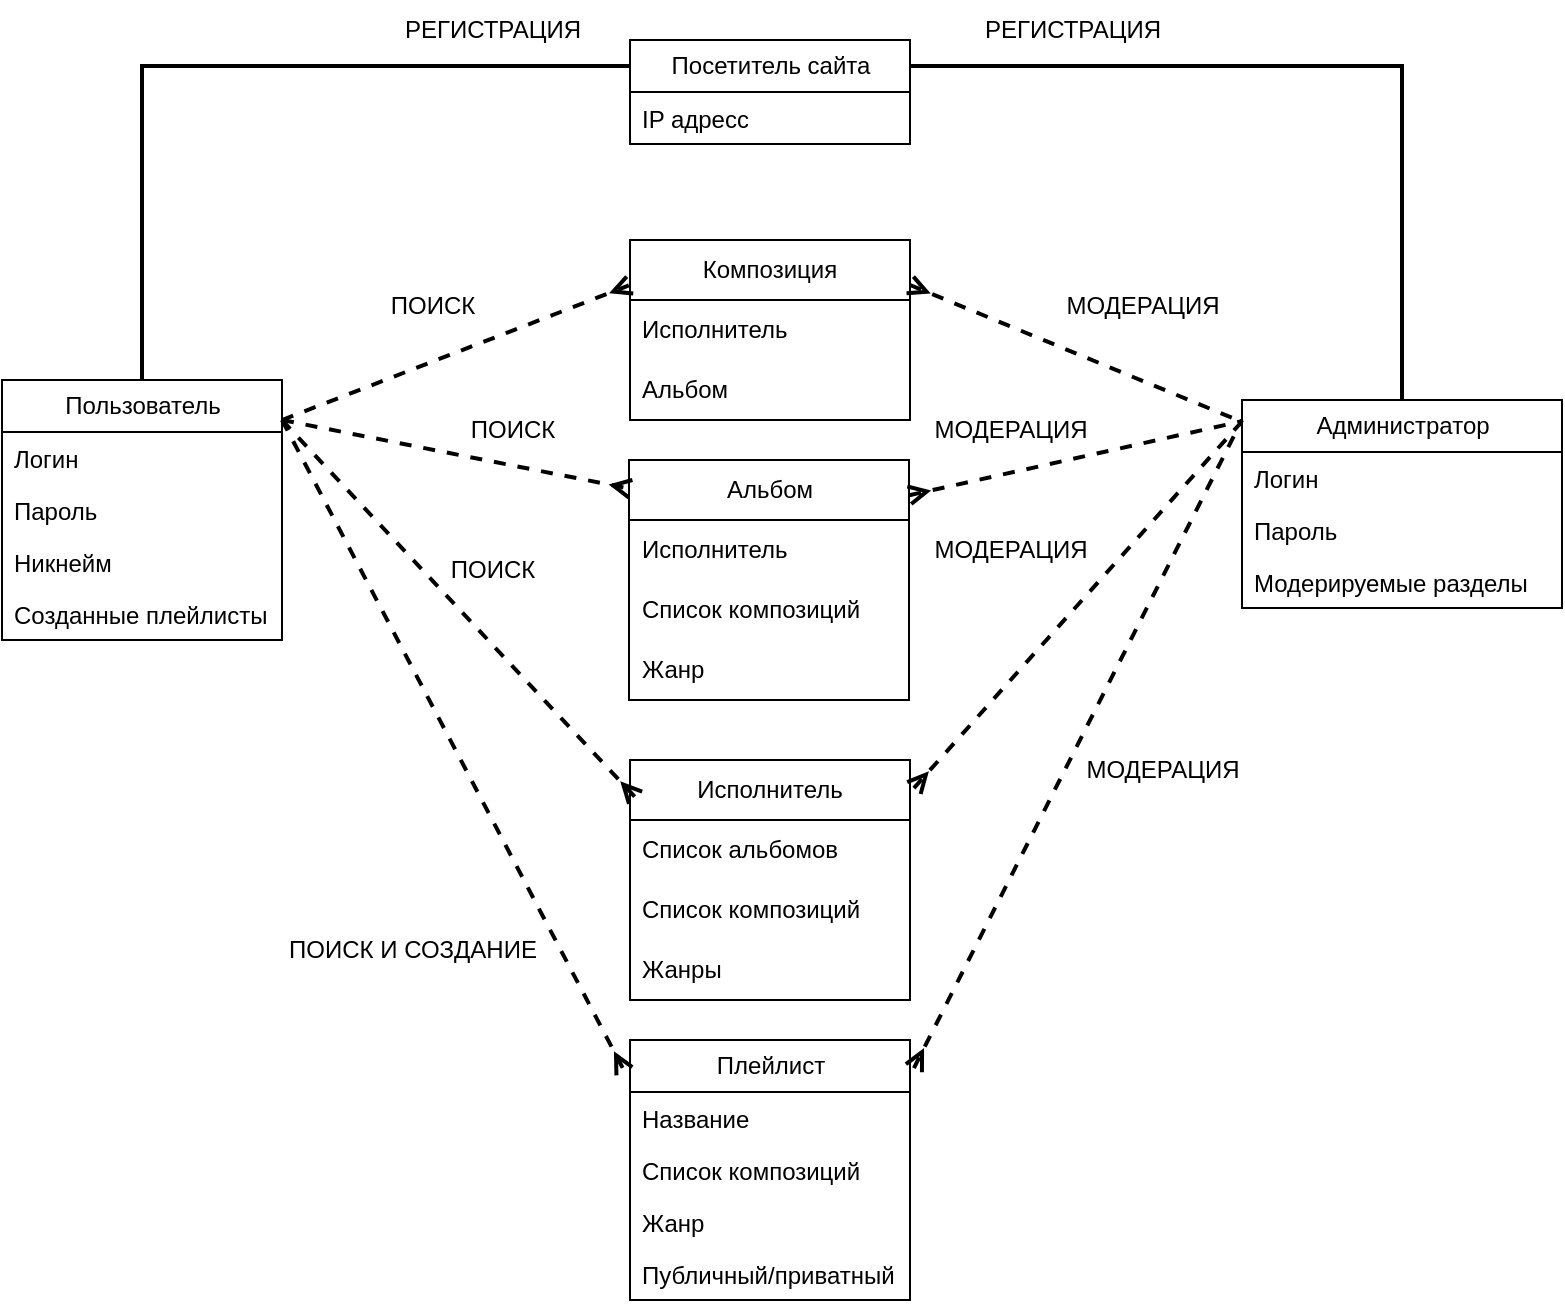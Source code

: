 <mxfile version="24.7.16">
  <diagram name="Страница — 1" id="9hh9i3bPHYesND5qFSjj">
    <mxGraphModel dx="1050" dy="530" grid="1" gridSize="10" guides="1" tooltips="1" connect="1" arrows="1" fold="1" page="1" pageScale="1" pageWidth="827" pageHeight="1169" math="0" shadow="0">
      <root>
        <mxCell id="0" />
        <mxCell id="1" parent="0" />
        <mxCell id="9l6TkC2JG_O8eicT6XQX-15" value="Посетитель сайта" style="swimlane;fontStyle=0;childLayout=stackLayout;horizontal=1;startSize=26;fillColor=none;horizontalStack=0;resizeParent=1;resizeParentMax=0;resizeLast=0;collapsible=1;marginBottom=0;html=1;" vertex="1" parent="1">
          <mxGeometry x="344" y="20" width="140" height="52" as="geometry" />
        </mxCell>
        <mxCell id="9l6TkC2JG_O8eicT6XQX-18" value="IP адресс" style="text;strokeColor=none;fillColor=none;align=left;verticalAlign=top;spacingLeft=4;spacingRight=4;overflow=hidden;rotatable=0;points=[[0,0.5],[1,0.5]];portConstraint=eastwest;whiteSpace=wrap;html=1;" vertex="1" parent="9l6TkC2JG_O8eicT6XQX-15">
          <mxGeometry y="26" width="140" height="26" as="geometry" />
        </mxCell>
        <mxCell id="9l6TkC2JG_O8eicT6XQX-19" value="Пользователь" style="swimlane;fontStyle=0;childLayout=stackLayout;horizontal=1;startSize=26;fillColor=none;horizontalStack=0;resizeParent=1;resizeParentMax=0;resizeLast=0;collapsible=1;marginBottom=0;html=1;" vertex="1" parent="1">
          <mxGeometry x="30" y="190" width="140" height="130" as="geometry">
            <mxRectangle x="200" y="200" width="120" height="30" as="alternateBounds" />
          </mxGeometry>
        </mxCell>
        <mxCell id="9l6TkC2JG_O8eicT6XQX-21" value="Логин" style="text;strokeColor=none;fillColor=none;align=left;verticalAlign=top;spacingLeft=4;spacingRight=4;overflow=hidden;rotatable=0;points=[[0,0.5],[1,0.5]];portConstraint=eastwest;whiteSpace=wrap;html=1;" vertex="1" parent="9l6TkC2JG_O8eicT6XQX-19">
          <mxGeometry y="26" width="140" height="26" as="geometry" />
        </mxCell>
        <mxCell id="9l6TkC2JG_O8eicT6XQX-22" value="Пароль" style="text;strokeColor=none;fillColor=none;align=left;verticalAlign=top;spacingLeft=4;spacingRight=4;overflow=hidden;rotatable=0;points=[[0,0.5],[1,0.5]];portConstraint=eastwest;whiteSpace=wrap;html=1;" vertex="1" parent="9l6TkC2JG_O8eicT6XQX-19">
          <mxGeometry y="52" width="140" height="26" as="geometry" />
        </mxCell>
        <mxCell id="9l6TkC2JG_O8eicT6XQX-58" value="Никнейм" style="text;strokeColor=none;fillColor=none;align=left;verticalAlign=top;spacingLeft=4;spacingRight=4;overflow=hidden;rotatable=0;points=[[0,0.5],[1,0.5]];portConstraint=eastwest;whiteSpace=wrap;html=1;" vertex="1" parent="9l6TkC2JG_O8eicT6XQX-19">
          <mxGeometry y="78" width="140" height="26" as="geometry" />
        </mxCell>
        <mxCell id="9l6TkC2JG_O8eicT6XQX-34" value="Созданные плейлисты" style="text;strokeColor=none;fillColor=none;align=left;verticalAlign=top;spacingLeft=4;spacingRight=4;overflow=hidden;rotatable=0;points=[[0,0.5],[1,0.5]];portConstraint=eastwest;whiteSpace=wrap;html=1;" vertex="1" parent="9l6TkC2JG_O8eicT6XQX-19">
          <mxGeometry y="104" width="140" height="26" as="geometry" />
        </mxCell>
        <mxCell id="9l6TkC2JG_O8eicT6XQX-23" value="Администратор" style="swimlane;fontStyle=0;childLayout=stackLayout;horizontal=1;startSize=26;fillColor=none;horizontalStack=0;resizeParent=1;resizeParentMax=0;resizeLast=0;collapsible=1;marginBottom=0;html=1;" vertex="1" parent="1">
          <mxGeometry x="650" y="200" width="160" height="104" as="geometry" />
        </mxCell>
        <mxCell id="9l6TkC2JG_O8eicT6XQX-24" value="Логин" style="text;strokeColor=none;fillColor=none;align=left;verticalAlign=top;spacingLeft=4;spacingRight=4;overflow=hidden;rotatable=0;points=[[0,0.5],[1,0.5]];portConstraint=eastwest;whiteSpace=wrap;html=1;" vertex="1" parent="9l6TkC2JG_O8eicT6XQX-23">
          <mxGeometry y="26" width="160" height="26" as="geometry" />
        </mxCell>
        <mxCell id="9l6TkC2JG_O8eicT6XQX-122" value="Пароль" style="text;strokeColor=none;fillColor=none;align=left;verticalAlign=top;spacingLeft=4;spacingRight=4;overflow=hidden;rotatable=0;points=[[0,0.5],[1,0.5]];portConstraint=eastwest;whiteSpace=wrap;html=1;" vertex="1" parent="9l6TkC2JG_O8eicT6XQX-23">
          <mxGeometry y="52" width="160" height="26" as="geometry" />
        </mxCell>
        <mxCell id="9l6TkC2JG_O8eicT6XQX-26" value="Модерируемые разделы" style="text;strokeColor=none;fillColor=none;align=left;verticalAlign=top;spacingLeft=4;spacingRight=4;overflow=hidden;rotatable=0;points=[[0,0.5],[1,0.5]];portConstraint=eastwest;whiteSpace=wrap;html=1;" vertex="1" parent="9l6TkC2JG_O8eicT6XQX-23">
          <mxGeometry y="78" width="160" height="26" as="geometry" />
        </mxCell>
        <mxCell id="9l6TkC2JG_O8eicT6XQX-48" value="РЕГИСТРАЦИЯ" style="text;html=1;align=center;verticalAlign=middle;resizable=0;points=[];autosize=1;strokeColor=none;fillColor=none;" vertex="1" parent="1">
          <mxGeometry x="510" width="110" height="30" as="geometry" />
        </mxCell>
        <mxCell id="9l6TkC2JG_O8eicT6XQX-50" value="РЕГИСТРАЦИЯ" style="text;html=1;align=center;verticalAlign=middle;resizable=0;points=[];autosize=1;strokeColor=none;fillColor=none;" vertex="1" parent="1">
          <mxGeometry x="220" width="110" height="30" as="geometry" />
        </mxCell>
        <mxCell id="9l6TkC2JG_O8eicT6XQX-54" value="Плейлист" style="swimlane;fontStyle=0;childLayout=stackLayout;horizontal=1;startSize=26;fillColor=none;horizontalStack=0;resizeParent=1;resizeParentMax=0;resizeLast=0;collapsible=1;marginBottom=0;html=1;" vertex="1" parent="1">
          <mxGeometry x="344" y="520" width="140" height="130" as="geometry" />
        </mxCell>
        <mxCell id="9l6TkC2JG_O8eicT6XQX-56" value="Название" style="text;strokeColor=none;fillColor=none;align=left;verticalAlign=top;spacingLeft=4;spacingRight=4;overflow=hidden;rotatable=0;points=[[0,0.5],[1,0.5]];portConstraint=eastwest;whiteSpace=wrap;html=1;" vertex="1" parent="9l6TkC2JG_O8eicT6XQX-54">
          <mxGeometry y="26" width="140" height="26" as="geometry" />
        </mxCell>
        <mxCell id="9l6TkC2JG_O8eicT6XQX-55" value="Список композиций" style="text;strokeColor=none;fillColor=none;align=left;verticalAlign=top;spacingLeft=4;spacingRight=4;overflow=hidden;rotatable=0;points=[[0,0.5],[1,0.5]];portConstraint=eastwest;whiteSpace=wrap;html=1;" vertex="1" parent="9l6TkC2JG_O8eicT6XQX-54">
          <mxGeometry y="52" width="140" height="26" as="geometry" />
        </mxCell>
        <mxCell id="9l6TkC2JG_O8eicT6XQX-57" value="Жанр" style="text;strokeColor=none;fillColor=none;align=left;verticalAlign=top;spacingLeft=4;spacingRight=4;overflow=hidden;rotatable=0;points=[[0,0.5],[1,0.5]];portConstraint=eastwest;whiteSpace=wrap;html=1;" vertex="1" parent="9l6TkC2JG_O8eicT6XQX-54">
          <mxGeometry y="78" width="140" height="26" as="geometry" />
        </mxCell>
        <mxCell id="9l6TkC2JG_O8eicT6XQX-59" value="Публичный/приватный" style="text;strokeColor=none;fillColor=none;align=left;verticalAlign=top;spacingLeft=4;spacingRight=4;overflow=hidden;rotatable=0;points=[[0,0.5],[1,0.5]];portConstraint=eastwest;whiteSpace=wrap;html=1;" vertex="1" parent="9l6TkC2JG_O8eicT6XQX-54">
          <mxGeometry y="104" width="140" height="26" as="geometry" />
        </mxCell>
        <mxCell id="9l6TkC2JG_O8eicT6XQX-60" value="" style="endArrow=none;html=1;strokeWidth=2;rounded=0;entryX=0;entryY=0.25;entryDx=0;entryDy=0;exitX=0.5;exitY=0;exitDx=0;exitDy=0;startArrow=none;startFill=0;" edge="1" parent="1" source="9l6TkC2JG_O8eicT6XQX-19" target="9l6TkC2JG_O8eicT6XQX-15">
          <mxGeometry width="50" height="50" relative="1" as="geometry">
            <mxPoint x="390" y="180" as="sourcePoint" />
            <mxPoint x="440" y="130" as="targetPoint" />
            <Array as="points">
              <mxPoint x="100" y="33" />
              <mxPoint x="270" y="33" />
            </Array>
          </mxGeometry>
        </mxCell>
        <mxCell id="9l6TkC2JG_O8eicT6XQX-61" value="" style="endArrow=none;html=1;strokeWidth=2;rounded=0;entryX=1;entryY=0.25;entryDx=0;entryDy=0;exitX=0.5;exitY=0;exitDx=0;exitDy=0;startArrow=none;startFill=0;" edge="1" parent="1" source="9l6TkC2JG_O8eicT6XQX-23" target="9l6TkC2JG_O8eicT6XQX-15">
          <mxGeometry width="50" height="50" relative="1" as="geometry">
            <mxPoint x="390" y="180" as="sourcePoint" />
            <mxPoint x="440" y="130" as="targetPoint" />
            <Array as="points">
              <mxPoint x="730" y="33" />
              <mxPoint x="600" y="33" />
            </Array>
          </mxGeometry>
        </mxCell>
        <mxCell id="9l6TkC2JG_O8eicT6XQX-97" value="Композиция" style="swimlane;fontStyle=0;childLayout=stackLayout;horizontal=1;startSize=30;horizontalStack=0;resizeParent=1;resizeParentMax=0;resizeLast=0;collapsible=1;marginBottom=0;whiteSpace=wrap;html=1;" vertex="1" parent="1">
          <mxGeometry x="344" y="120" width="140" height="90" as="geometry" />
        </mxCell>
        <mxCell id="9l6TkC2JG_O8eicT6XQX-98" value="Исполнитель" style="text;strokeColor=none;fillColor=none;align=left;verticalAlign=middle;spacingLeft=4;spacingRight=4;overflow=hidden;points=[[0,0.5],[1,0.5]];portConstraint=eastwest;rotatable=0;whiteSpace=wrap;html=1;" vertex="1" parent="9l6TkC2JG_O8eicT6XQX-97">
          <mxGeometry y="30" width="140" height="30" as="geometry" />
        </mxCell>
        <mxCell id="9l6TkC2JG_O8eicT6XQX-99" value="Альбом" style="text;strokeColor=none;fillColor=none;align=left;verticalAlign=middle;spacingLeft=4;spacingRight=4;overflow=hidden;points=[[0,0.5],[1,0.5]];portConstraint=eastwest;rotatable=0;whiteSpace=wrap;html=1;" vertex="1" parent="9l6TkC2JG_O8eicT6XQX-97">
          <mxGeometry y="60" width="140" height="30" as="geometry" />
        </mxCell>
        <mxCell id="9l6TkC2JG_O8eicT6XQX-101" value="Альбом" style="swimlane;fontStyle=0;childLayout=stackLayout;horizontal=1;startSize=30;horizontalStack=0;resizeParent=1;resizeParentMax=0;resizeLast=0;collapsible=1;marginBottom=0;whiteSpace=wrap;html=1;" vertex="1" parent="1">
          <mxGeometry x="343.5" y="230" width="140" height="120" as="geometry" />
        </mxCell>
        <mxCell id="9l6TkC2JG_O8eicT6XQX-102" value="Исполнитель" style="text;strokeColor=none;fillColor=none;align=left;verticalAlign=middle;spacingLeft=4;spacingRight=4;overflow=hidden;points=[[0,0.5],[1,0.5]];portConstraint=eastwest;rotatable=0;whiteSpace=wrap;html=1;" vertex="1" parent="9l6TkC2JG_O8eicT6XQX-101">
          <mxGeometry y="30" width="140" height="30" as="geometry" />
        </mxCell>
        <mxCell id="9l6TkC2JG_O8eicT6XQX-103" value="Список композиций" style="text;strokeColor=none;fillColor=none;align=left;verticalAlign=middle;spacingLeft=4;spacingRight=4;overflow=hidden;points=[[0,0.5],[1,0.5]];portConstraint=eastwest;rotatable=0;whiteSpace=wrap;html=1;" vertex="1" parent="9l6TkC2JG_O8eicT6XQX-101">
          <mxGeometry y="60" width="140" height="30" as="geometry" />
        </mxCell>
        <mxCell id="9l6TkC2JG_O8eicT6XQX-104" value="Жанр" style="text;strokeColor=none;fillColor=none;align=left;verticalAlign=middle;spacingLeft=4;spacingRight=4;overflow=hidden;points=[[0,0.5],[1,0.5]];portConstraint=eastwest;rotatable=0;whiteSpace=wrap;html=1;" vertex="1" parent="9l6TkC2JG_O8eicT6XQX-101">
          <mxGeometry y="90" width="140" height="30" as="geometry" />
        </mxCell>
        <mxCell id="9l6TkC2JG_O8eicT6XQX-105" value="Исполнитель" style="swimlane;fontStyle=0;childLayout=stackLayout;horizontal=1;startSize=30;horizontalStack=0;resizeParent=1;resizeParentMax=0;resizeLast=0;collapsible=1;marginBottom=0;whiteSpace=wrap;html=1;" vertex="1" parent="1">
          <mxGeometry x="344" y="380" width="140" height="120" as="geometry" />
        </mxCell>
        <mxCell id="9l6TkC2JG_O8eicT6XQX-106" value="Список альбомов" style="text;strokeColor=none;fillColor=none;align=left;verticalAlign=middle;spacingLeft=4;spacingRight=4;overflow=hidden;points=[[0,0.5],[1,0.5]];portConstraint=eastwest;rotatable=0;whiteSpace=wrap;html=1;" vertex="1" parent="9l6TkC2JG_O8eicT6XQX-105">
          <mxGeometry y="30" width="140" height="30" as="geometry" />
        </mxCell>
        <mxCell id="9l6TkC2JG_O8eicT6XQX-107" value="Список композиций" style="text;strokeColor=none;fillColor=none;align=left;verticalAlign=middle;spacingLeft=4;spacingRight=4;overflow=hidden;points=[[0,0.5],[1,0.5]];portConstraint=eastwest;rotatable=0;whiteSpace=wrap;html=1;" vertex="1" parent="9l6TkC2JG_O8eicT6XQX-105">
          <mxGeometry y="60" width="140" height="30" as="geometry" />
        </mxCell>
        <mxCell id="9l6TkC2JG_O8eicT6XQX-108" value="Жанры" style="text;strokeColor=none;fillColor=none;align=left;verticalAlign=middle;spacingLeft=4;spacingRight=4;overflow=hidden;points=[[0,0.5],[1,0.5]];portConstraint=eastwest;rotatable=0;whiteSpace=wrap;html=1;" vertex="1" parent="9l6TkC2JG_O8eicT6XQX-105">
          <mxGeometry y="90" width="140" height="30" as="geometry" />
        </mxCell>
        <mxCell id="9l6TkC2JG_O8eicT6XQX-123" value="" style="endArrow=ERmany;dashed=1;html=1;rounded=0;entryX=0;entryY=0.25;entryDx=0;entryDy=0;strokeWidth=2;endFill=0;" edge="1" parent="1" target="9l6TkC2JG_O8eicT6XQX-97">
          <mxGeometry width="50" height="50" relative="1" as="geometry">
            <mxPoint x="170" y="210" as="sourcePoint" />
            <mxPoint x="270" y="200" as="targetPoint" />
          </mxGeometry>
        </mxCell>
        <mxCell id="9l6TkC2JG_O8eicT6XQX-124" value="" style="endArrow=ERmany;dashed=1;html=1;rounded=0;entryX=0.006;entryY=0.12;entryDx=0;entryDy=0;entryPerimeter=0;strokeWidth=2;endFill=0;" edge="1" parent="1" target="9l6TkC2JG_O8eicT6XQX-101">
          <mxGeometry width="50" height="50" relative="1" as="geometry">
            <mxPoint x="170" y="210" as="sourcePoint" />
            <mxPoint x="290" y="280" as="targetPoint" />
          </mxGeometry>
        </mxCell>
        <mxCell id="9l6TkC2JG_O8eicT6XQX-125" value="" style="endArrow=ERmany;dashed=1;html=1;rounded=0;entryX=0.02;entryY=0.157;entryDx=0;entryDy=0;entryPerimeter=0;strokeWidth=2;endFill=0;" edge="1" parent="1" target="9l6TkC2JG_O8eicT6XQX-105">
          <mxGeometry width="50" height="50" relative="1" as="geometry">
            <mxPoint x="170" y="210" as="sourcePoint" />
            <mxPoint x="270" y="300" as="targetPoint" />
          </mxGeometry>
        </mxCell>
        <mxCell id="9l6TkC2JG_O8eicT6XQX-126" value="" style="endArrow=ERmany;dashed=1;html=1;rounded=0;entryX=-0.02;entryY=0.12;entryDx=0;entryDy=0;entryPerimeter=0;strokeWidth=2;startArrow=none;startFill=0;endFill=0;" edge="1" parent="1" target="9l6TkC2JG_O8eicT6XQX-54">
          <mxGeometry width="50" height="50" relative="1" as="geometry">
            <mxPoint x="170" y="210" as="sourcePoint" />
            <mxPoint x="230" y="430" as="targetPoint" />
          </mxGeometry>
        </mxCell>
        <mxCell id="9l6TkC2JG_O8eicT6XQX-127" value="" style="endArrow=none;dashed=1;html=1;rounded=0;exitX=1;exitY=0.25;exitDx=0;exitDy=0;entryX=-0.005;entryY=0.102;entryDx=0;entryDy=0;entryPerimeter=0;strokeWidth=2;startArrow=ERmany;startFill=0;" edge="1" parent="1" source="9l6TkC2JG_O8eicT6XQX-97" target="9l6TkC2JG_O8eicT6XQX-23">
          <mxGeometry width="50" height="50" relative="1" as="geometry">
            <mxPoint x="520" y="170" as="sourcePoint" />
            <mxPoint x="590" y="310" as="targetPoint" />
          </mxGeometry>
        </mxCell>
        <mxCell id="9l6TkC2JG_O8eicT6XQX-128" value="" style="endArrow=none;dashed=1;html=1;rounded=0;exitX=1.001;exitY=0.147;exitDx=0;exitDy=0;exitPerimeter=0;entryX=0;entryY=0.102;entryDx=0;entryDy=0;entryPerimeter=0;strokeWidth=2;startArrow=ERmany;startFill=0;" edge="1" parent="1" source="9l6TkC2JG_O8eicT6XQX-101" target="9l6TkC2JG_O8eicT6XQX-23">
          <mxGeometry width="50" height="50" relative="1" as="geometry">
            <mxPoint x="550" y="310" as="sourcePoint" />
            <mxPoint x="600" y="260" as="targetPoint" />
          </mxGeometry>
        </mxCell>
        <mxCell id="9l6TkC2JG_O8eicT6XQX-129" value="" style="endArrow=none;dashed=1;html=1;rounded=0;exitX=1.014;exitY=0.117;exitDx=0;exitDy=0;exitPerimeter=0;entryX=-0.01;entryY=0.12;entryDx=0;entryDy=0;entryPerimeter=0;strokeWidth=2;startArrow=ERmany;startFill=0;" edge="1" parent="1" source="9l6TkC2JG_O8eicT6XQX-105" target="9l6TkC2JG_O8eicT6XQX-23">
          <mxGeometry width="50" height="50" relative="1" as="geometry">
            <mxPoint x="560" y="420" as="sourcePoint" />
            <mxPoint x="650" y="220" as="targetPoint" />
          </mxGeometry>
        </mxCell>
        <mxCell id="9l6TkC2JG_O8eicT6XQX-131" value="" style="endArrow=none;dashed=1;html=1;rounded=0;exitX=1.014;exitY=0.108;exitDx=0;exitDy=0;exitPerimeter=0;strokeWidth=2;startArrow=ERmany;startFill=0;" edge="1" parent="1" source="9l6TkC2JG_O8eicT6XQX-54">
          <mxGeometry width="50" height="50" relative="1" as="geometry">
            <mxPoint x="550" y="520" as="sourcePoint" />
            <mxPoint x="650" y="210" as="targetPoint" />
          </mxGeometry>
        </mxCell>
        <mxCell id="9l6TkC2JG_O8eicT6XQX-132" value="МОДЕРАЦИЯ" style="text;html=1;align=center;verticalAlign=middle;resizable=0;points=[];autosize=1;strokeColor=none;fillColor=none;" vertex="1" parent="1">
          <mxGeometry x="550" y="138" width="100" height="30" as="geometry" />
        </mxCell>
        <mxCell id="9l6TkC2JG_O8eicT6XQX-133" value="МОДЕРАЦИЯ" style="text;html=1;align=center;verticalAlign=middle;resizable=0;points=[];autosize=1;strokeColor=none;fillColor=none;" vertex="1" parent="1">
          <mxGeometry x="484" y="200" width="100" height="30" as="geometry" />
        </mxCell>
        <mxCell id="9l6TkC2JG_O8eicT6XQX-134" value="МОДЕРАЦИЯ" style="text;html=1;align=center;verticalAlign=middle;resizable=0;points=[];autosize=1;strokeColor=none;fillColor=none;" vertex="1" parent="1">
          <mxGeometry x="483.5" y="260" width="100" height="30" as="geometry" />
        </mxCell>
        <mxCell id="9l6TkC2JG_O8eicT6XQX-135" value="МОДЕРАЦИЯ" style="text;html=1;align=center;verticalAlign=middle;resizable=0;points=[];autosize=1;strokeColor=none;fillColor=none;" vertex="1" parent="1">
          <mxGeometry x="560" y="370" width="100" height="30" as="geometry" />
        </mxCell>
        <mxCell id="9l6TkC2JG_O8eicT6XQX-136" value="ПОИСК" style="text;html=1;align=center;verticalAlign=middle;resizable=0;points=[];autosize=1;strokeColor=none;fillColor=none;" vertex="1" parent="1">
          <mxGeometry x="210" y="138" width="70" height="30" as="geometry" />
        </mxCell>
        <mxCell id="9l6TkC2JG_O8eicT6XQX-137" value="ПОИСК" style="text;html=1;align=center;verticalAlign=middle;resizable=0;points=[];autosize=1;strokeColor=none;fillColor=none;" vertex="1" parent="1">
          <mxGeometry x="240" y="270" width="70" height="30" as="geometry" />
        </mxCell>
        <mxCell id="9l6TkC2JG_O8eicT6XQX-138" value="ПОИСК" style="text;html=1;align=center;verticalAlign=middle;resizable=0;points=[];autosize=1;strokeColor=none;fillColor=none;" vertex="1" parent="1">
          <mxGeometry x="250" y="200" width="70" height="30" as="geometry" />
        </mxCell>
        <mxCell id="9l6TkC2JG_O8eicT6XQX-139" value="ПОИСК И СОЗДАНИЕ" style="text;html=1;align=center;verticalAlign=middle;resizable=0;points=[];autosize=1;strokeColor=none;fillColor=none;" vertex="1" parent="1">
          <mxGeometry x="160" y="460" width="150" height="30" as="geometry" />
        </mxCell>
      </root>
    </mxGraphModel>
  </diagram>
</mxfile>
